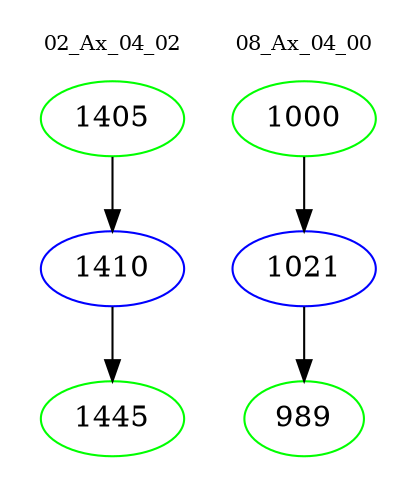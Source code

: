 digraph{
subgraph cluster_0 {
color = white
label = "02_Ax_04_02";
fontsize=10;
T0_1405 [label="1405", color="green"]
T0_1405 -> T0_1410 [color="black"]
T0_1410 [label="1410", color="blue"]
T0_1410 -> T0_1445 [color="black"]
T0_1445 [label="1445", color="green"]
}
subgraph cluster_1 {
color = white
label = "08_Ax_04_00";
fontsize=10;
T1_1000 [label="1000", color="green"]
T1_1000 -> T1_1021 [color="black"]
T1_1021 [label="1021", color="blue"]
T1_1021 -> T1_989 [color="black"]
T1_989 [label="989", color="green"]
}
}
